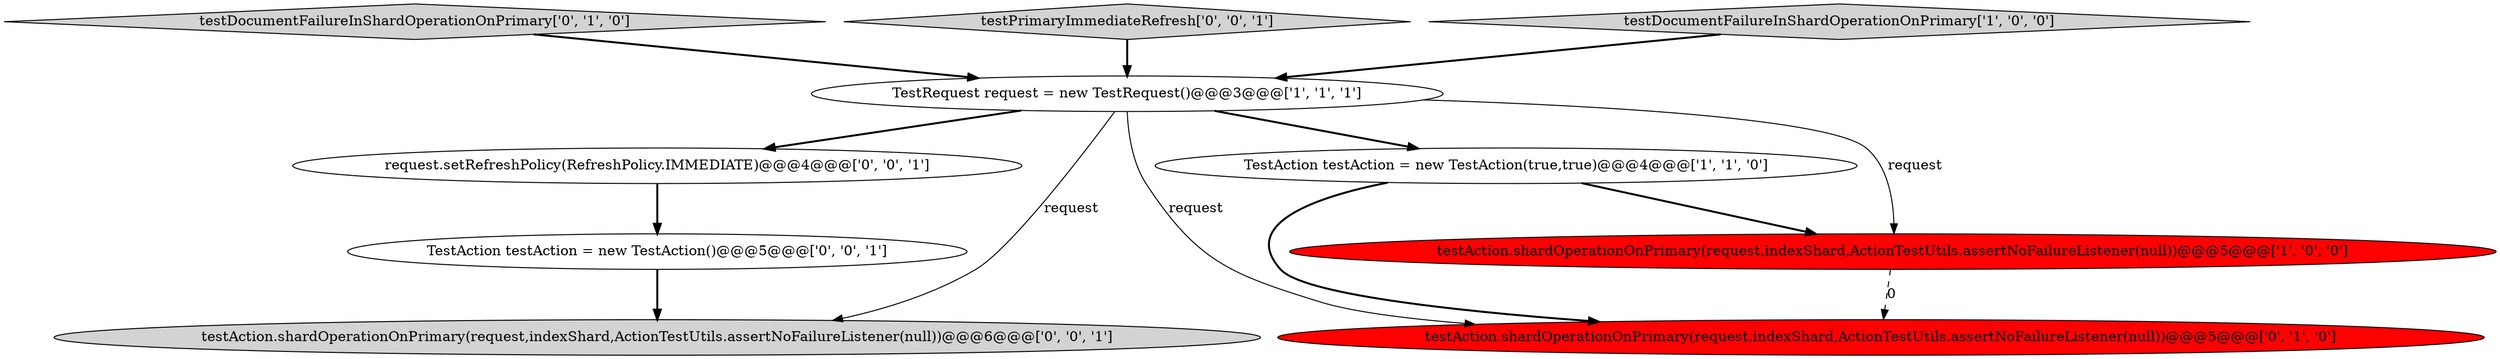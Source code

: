 digraph {
4 [style = filled, label = "testDocumentFailureInShardOperationOnPrimary['0', '1', '0']", fillcolor = lightgray, shape = diamond image = "AAA0AAABBB2BBB"];
7 [style = filled, label = "request.setRefreshPolicy(RefreshPolicy.IMMEDIATE)@@@4@@@['0', '0', '1']", fillcolor = white, shape = ellipse image = "AAA0AAABBB3BBB"];
2 [style = filled, label = "TestAction testAction = new TestAction(true,true)@@@4@@@['1', '1', '0']", fillcolor = white, shape = ellipse image = "AAA0AAABBB1BBB"];
9 [style = filled, label = "testPrimaryImmediateRefresh['0', '0', '1']", fillcolor = lightgray, shape = diamond image = "AAA0AAABBB3BBB"];
6 [style = filled, label = "TestAction testAction = new TestAction()@@@5@@@['0', '0', '1']", fillcolor = white, shape = ellipse image = "AAA0AAABBB3BBB"];
1 [style = filled, label = "testAction.shardOperationOnPrimary(request,indexShard,ActionTestUtils.assertNoFailureListener(null))@@@5@@@['1', '0', '0']", fillcolor = red, shape = ellipse image = "AAA1AAABBB1BBB"];
0 [style = filled, label = "testDocumentFailureInShardOperationOnPrimary['1', '0', '0']", fillcolor = lightgray, shape = diamond image = "AAA0AAABBB1BBB"];
3 [style = filled, label = "TestRequest request = new TestRequest()@@@3@@@['1', '1', '1']", fillcolor = white, shape = ellipse image = "AAA0AAABBB1BBB"];
5 [style = filled, label = "testAction.shardOperationOnPrimary(request,indexShard,ActionTestUtils.assertNoFailureListener(null))@@@5@@@['0', '1', '0']", fillcolor = red, shape = ellipse image = "AAA1AAABBB2BBB"];
8 [style = filled, label = "testAction.shardOperationOnPrimary(request,indexShard,ActionTestUtils.assertNoFailureListener(null))@@@6@@@['0', '0', '1']", fillcolor = lightgray, shape = ellipse image = "AAA0AAABBB3BBB"];
0->3 [style = bold, label=""];
6->8 [style = bold, label=""];
9->3 [style = bold, label=""];
4->3 [style = bold, label=""];
3->8 [style = solid, label="request"];
1->5 [style = dashed, label="0"];
3->2 [style = bold, label=""];
3->7 [style = bold, label=""];
2->1 [style = bold, label=""];
3->5 [style = solid, label="request"];
3->1 [style = solid, label="request"];
7->6 [style = bold, label=""];
2->5 [style = bold, label=""];
}
